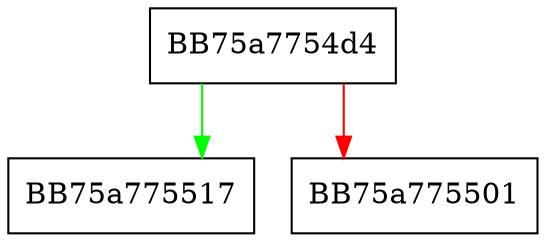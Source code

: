 digraph __acrt_AppPolicyGetThreadInitializationTypeInternal {
  node [shape="box"];
  graph [splines=ortho];
  BB75a7754d4 -> BB75a775517 [color="green"];
  BB75a7754d4 -> BB75a775501 [color="red"];
}